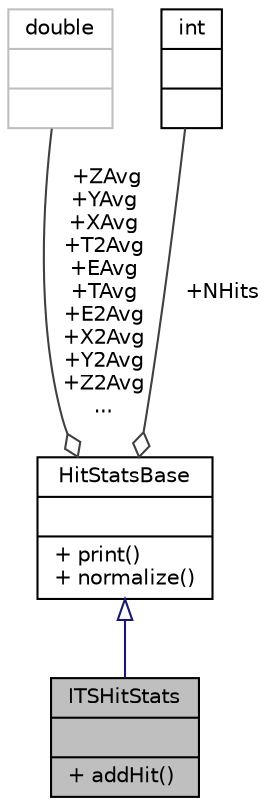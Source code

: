 digraph "ITSHitStats"
{
 // INTERACTIVE_SVG=YES
  bgcolor="transparent";
  edge [fontname="Helvetica",fontsize="10",labelfontname="Helvetica",labelfontsize="10"];
  node [fontname="Helvetica",fontsize="10",shape=record];
  Node1 [label="{ITSHitStats\n||+ addHit()\l}",height=0.2,width=0.4,color="black", fillcolor="grey75", style="filled" fontcolor="black"];
  Node2 -> Node1 [dir="back",color="midnightblue",fontsize="10",style="solid",arrowtail="onormal",fontname="Helvetica"];
  Node2 [label="{HitStatsBase\n||+ print()\l+ normalize()\l}",height=0.2,width=0.4,color="black",URL="$d9/dc9/structHitStatsBase.html"];
  Node3 -> Node2 [color="grey25",fontsize="10",style="solid",label=" +ZAvg\n+YAvg\n+XAvg\n+T2Avg\n+EAvg\n+TAvg\n+E2Avg\n+X2Avg\n+Y2Avg\n+Z2Avg\n..." ,arrowhead="odiamond",fontname="Helvetica"];
  Node3 [label="{double\n||}",height=0.2,width=0.4,color="grey75"];
  Node4 -> Node2 [color="grey25",fontsize="10",style="solid",label=" +NHits" ,arrowhead="odiamond",fontname="Helvetica"];
  Node4 [label="{int\n||}",height=0.2,width=0.4,color="black",URL="$d1/da0/classint.html"];
}
